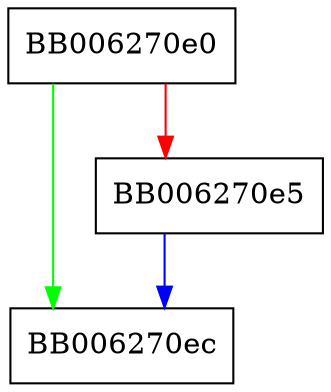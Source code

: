 digraph PKCS7_RECIP_INFO_get0_alg {
  node [shape="box"];
  graph [splines=ortho];
  BB006270e0 -> BB006270ec [color="green"];
  BB006270e0 -> BB006270e5 [color="red"];
  BB006270e5 -> BB006270ec [color="blue"];
}